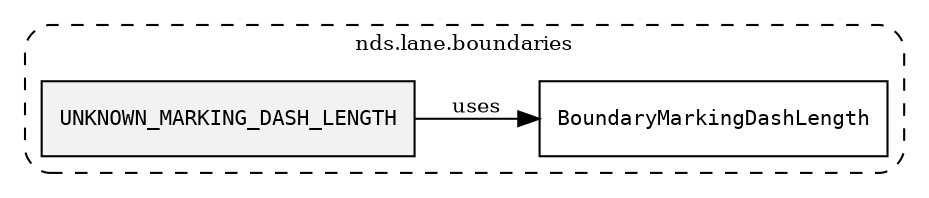 /**
 * This dot file creates symbol collaboration diagram for UNKNOWN_MARKING_DASH_LENGTH.
 */
digraph ZSERIO
{
    node [shape=box, fontsize=10];
    rankdir="LR";
    fontsize=10;
    tooltip="UNKNOWN_MARKING_DASH_LENGTH collaboration diagram";

    subgraph "cluster_nds.lane.boundaries"
    {
        style="dashed, rounded";
        label="nds.lane.boundaries";
        tooltip="Package nds.lane.boundaries";
        href="../../../content/packages/nds.lane.boundaries.html#Package-nds-lane-boundaries";
        target="_parent";

        "UNKNOWN_MARKING_DASH_LENGTH" [style="filled", fillcolor="#0000000D", target="_parent", label=<<font face="monospace"><table align="center" border="0" cellspacing="0" cellpadding="0"><tr><td href="../../../content/packages/nds.lane.boundaries.html#Constant-UNKNOWN_MARKING_DASH_LENGTH" title="Constant defined in nds.lane.boundaries">UNKNOWN_MARKING_DASH_LENGTH</td></tr></table></font>>];
        "BoundaryMarkingDashLength" [target="_parent", label=<<font face="monospace"><table align="center" border="0" cellspacing="0" cellpadding="0"><tr><td href="../../../content/packages/nds.lane.boundaries.html#Subtype-BoundaryMarkingDashLength" title="Subtype defined in nds.lane.boundaries">BoundaryMarkingDashLength</td></tr></table></font>>];
    }

    "UNKNOWN_MARKING_DASH_LENGTH" -> "BoundaryMarkingDashLength" [label="uses", fontsize=10];
}
